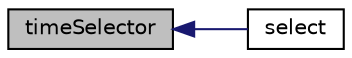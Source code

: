 digraph "timeSelector"
{
  bgcolor="transparent";
  edge [fontname="Helvetica",fontsize="10",labelfontname="Helvetica",labelfontsize="10"];
  node [fontname="Helvetica",fontsize="10",shape=record];
  rankdir="LR";
  Node1 [label="timeSelector",height=0.2,width=0.4,color="black", fillcolor="grey75", style="filled", fontcolor="black"];
  Node1 -> Node2 [dir="back",color="midnightblue",fontsize="10",style="solid",fontname="Helvetica"];
  Node2 [label="select",height=0.2,width=0.4,color="black",URL="$a02622.html#a6f2644c0b78fb12db15d8ac6a33f60ef",tooltip="Return the set of times selected based on the argList options. "];
}
